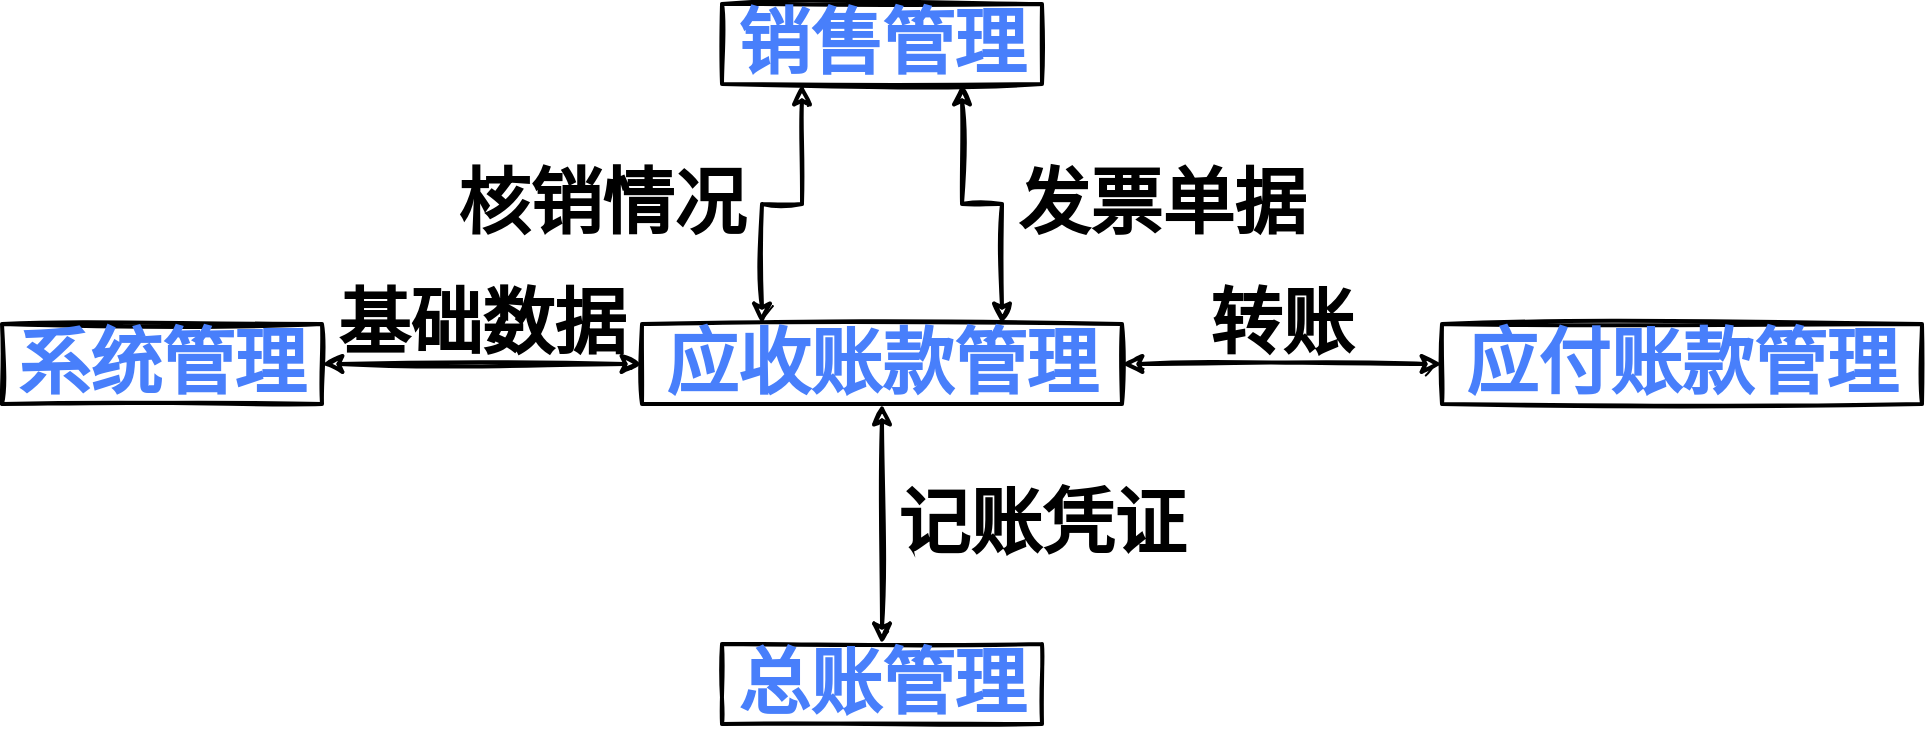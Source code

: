 <mxfile version="17.4.2" type="device"><diagram id="gOBXfugAxexAI73Qu6qp" name="Page-1"><mxGraphModel dx="1106" dy="997" grid="1" gridSize="10" guides="1" tooltips="1" connect="1" arrows="1" fold="1" page="1" pageScale="1" pageWidth="1600" pageHeight="900" math="0" shadow="0"><root><mxCell id="0"/><mxCell id="1" parent="0"/><mxCell id="A_tJatzyJncYoo4Zxg_Y-17" value="" style="group" vertex="1" connectable="0" parent="1"><mxGeometry x="80" y="40" width="960" height="360" as="geometry"/></mxCell><mxCell id="A_tJatzyJncYoo4Zxg_Y-1" value="系统管理" style="rounded=0;whiteSpace=wrap;html=1;sketch=1;fontFamily=FZJingLeiS-R-GB;fontSize=36;fontColor=#487FFB;strokeWidth=2;fillColor=none;fontStyle=1" vertex="1" parent="A_tJatzyJncYoo4Zxg_Y-17"><mxGeometry y="160" width="160" height="40" as="geometry"/></mxCell><mxCell id="A_tJatzyJncYoo4Zxg_Y-2" value="&lt;b&gt;&lt;font style=&quot;font-size: 36px&quot; face=&quot;FZJingLeiS-R-GB&quot;&gt;记账凭证&lt;br&gt;&lt;/font&gt;&lt;/b&gt;" style="text;html=1;strokeColor=none;fillColor=none;align=center;verticalAlign=middle;whiteSpace=wrap;rounded=0;" vertex="1" parent="A_tJatzyJncYoo4Zxg_Y-17"><mxGeometry x="440" y="240" width="160" height="40" as="geometry"/></mxCell><mxCell id="A_tJatzyJncYoo4Zxg_Y-3" value="应收账款管理" style="rounded=0;whiteSpace=wrap;html=1;sketch=1;fontFamily=FZJingLeiS-R-GB;fontSize=36;fontColor=#487FFB;strokeWidth=2;fillColor=none;fontStyle=1" vertex="1" parent="A_tJatzyJncYoo4Zxg_Y-17"><mxGeometry x="320" y="160" width="240" height="40" as="geometry"/></mxCell><mxCell id="A_tJatzyJncYoo4Zxg_Y-10" style="edgeStyle=orthogonalEdgeStyle;rounded=0;sketch=1;orthogonalLoop=1;jettySize=auto;html=1;exitX=1;exitY=0.5;exitDx=0;exitDy=0;entryX=0;entryY=0.5;entryDx=0;entryDy=0;fontFamily=FZJingLeiS-R-GB;fontSize=36;startArrow=classic;startFill=1;strokeWidth=2;" edge="1" parent="A_tJatzyJncYoo4Zxg_Y-17" source="A_tJatzyJncYoo4Zxg_Y-1" target="A_tJatzyJncYoo4Zxg_Y-3"><mxGeometry relative="1" as="geometry"/></mxCell><mxCell id="A_tJatzyJncYoo4Zxg_Y-4" value="总账管理" style="rounded=0;whiteSpace=wrap;html=1;sketch=1;fontFamily=FZJingLeiS-R-GB;fontSize=36;fontColor=#487FFB;strokeWidth=2;fillColor=none;fontStyle=1" vertex="1" parent="A_tJatzyJncYoo4Zxg_Y-17"><mxGeometry x="360" y="320" width="160" height="40" as="geometry"/></mxCell><mxCell id="A_tJatzyJncYoo4Zxg_Y-12" style="edgeStyle=orthogonalEdgeStyle;rounded=0;sketch=1;orthogonalLoop=1;jettySize=auto;html=1;exitX=0.5;exitY=1;exitDx=0;exitDy=0;entryX=0.5;entryY=0;entryDx=0;entryDy=0;fontFamily=FZJingLeiS-R-GB;fontSize=36;startArrow=classic;startFill=1;strokeWidth=2;" edge="1" parent="A_tJatzyJncYoo4Zxg_Y-17" source="A_tJatzyJncYoo4Zxg_Y-3" target="A_tJatzyJncYoo4Zxg_Y-4"><mxGeometry relative="1" as="geometry"/></mxCell><mxCell id="A_tJatzyJncYoo4Zxg_Y-8" style="edgeStyle=orthogonalEdgeStyle;rounded=0;orthogonalLoop=1;jettySize=auto;html=1;exitX=0.25;exitY=1;exitDx=0;exitDy=0;entryX=0.25;entryY=0;entryDx=0;entryDy=0;fontFamily=FZJingLeiS-R-GB;fontSize=36;strokeWidth=2;startArrow=classic;startFill=1;sketch=1;" edge="1" parent="A_tJatzyJncYoo4Zxg_Y-17" source="A_tJatzyJncYoo4Zxg_Y-5" target="A_tJatzyJncYoo4Zxg_Y-3"><mxGeometry relative="1" as="geometry"><Array as="points"><mxPoint x="400" y="100"/><mxPoint x="380" y="100"/></Array></mxGeometry></mxCell><mxCell id="A_tJatzyJncYoo4Zxg_Y-9" style="edgeStyle=orthogonalEdgeStyle;rounded=0;sketch=1;orthogonalLoop=1;jettySize=auto;html=1;exitX=0.75;exitY=1;exitDx=0;exitDy=0;entryX=0.75;entryY=0;entryDx=0;entryDy=0;fontFamily=FZJingLeiS-R-GB;fontSize=36;startArrow=classic;startFill=1;strokeWidth=2;" edge="1" parent="A_tJatzyJncYoo4Zxg_Y-17" source="A_tJatzyJncYoo4Zxg_Y-5" target="A_tJatzyJncYoo4Zxg_Y-3"><mxGeometry relative="1" as="geometry"/></mxCell><mxCell id="A_tJatzyJncYoo4Zxg_Y-5" value="销售管理" style="rounded=0;whiteSpace=wrap;html=1;sketch=1;fontFamily=FZJingLeiS-R-GB;fontSize=36;fontColor=#487FFB;strokeWidth=2;fillColor=none;fontStyle=1" vertex="1" parent="A_tJatzyJncYoo4Zxg_Y-17"><mxGeometry x="360" width="160" height="40" as="geometry"/></mxCell><mxCell id="A_tJatzyJncYoo4Zxg_Y-7" value="应付账款管理" style="rounded=0;whiteSpace=wrap;html=1;sketch=1;fontFamily=FZJingLeiS-R-GB;fontSize=36;fontColor=#487FFB;strokeWidth=2;fillColor=none;fontStyle=1" vertex="1" parent="A_tJatzyJncYoo4Zxg_Y-17"><mxGeometry x="720" y="160" width="240" height="40" as="geometry"/></mxCell><mxCell id="A_tJatzyJncYoo4Zxg_Y-11" style="edgeStyle=orthogonalEdgeStyle;rounded=0;sketch=1;orthogonalLoop=1;jettySize=auto;html=1;exitX=1;exitY=0.5;exitDx=0;exitDy=0;fontFamily=FZJingLeiS-R-GB;fontSize=36;startArrow=classic;startFill=1;strokeWidth=2;" edge="1" parent="A_tJatzyJncYoo4Zxg_Y-17" source="A_tJatzyJncYoo4Zxg_Y-3" target="A_tJatzyJncYoo4Zxg_Y-7"><mxGeometry relative="1" as="geometry"/></mxCell><mxCell id="A_tJatzyJncYoo4Zxg_Y-13" value="&lt;b&gt;&lt;font style=&quot;font-size: 36px&quot; face=&quot;FZJingLeiS-R-GB&quot;&gt;核销情况&lt;br&gt;&lt;/font&gt;&lt;/b&gt;" style="text;html=1;strokeColor=none;fillColor=none;align=center;verticalAlign=middle;whiteSpace=wrap;rounded=0;" vertex="1" parent="A_tJatzyJncYoo4Zxg_Y-17"><mxGeometry x="220" y="80" width="160" height="40" as="geometry"/></mxCell><mxCell id="A_tJatzyJncYoo4Zxg_Y-14" value="&lt;b&gt;&lt;font style=&quot;font-size: 36px&quot; face=&quot;FZJingLeiS-R-GB&quot;&gt;发票单据&lt;br&gt;&lt;/font&gt;&lt;/b&gt;" style="text;html=1;strokeColor=none;fillColor=none;align=center;verticalAlign=middle;whiteSpace=wrap;rounded=0;" vertex="1" parent="A_tJatzyJncYoo4Zxg_Y-17"><mxGeometry x="500" y="80" width="160" height="40" as="geometry"/></mxCell><mxCell id="A_tJatzyJncYoo4Zxg_Y-15" value="&lt;b&gt;&lt;font style=&quot;font-size: 36px&quot; face=&quot;FZJingLeiS-R-GB&quot;&gt;基础数据&lt;br&gt;&lt;/font&gt;&lt;/b&gt;" style="text;html=1;strokeColor=none;fillColor=none;align=center;verticalAlign=middle;whiteSpace=wrap;rounded=0;" vertex="1" parent="A_tJatzyJncYoo4Zxg_Y-17"><mxGeometry x="160" y="140" width="160" height="40" as="geometry"/></mxCell><mxCell id="A_tJatzyJncYoo4Zxg_Y-16" value="&lt;b&gt;&lt;font style=&quot;font-size: 36px&quot; face=&quot;FZJingLeiS-R-GB&quot;&gt;转账&lt;br&gt;&lt;/font&gt;&lt;/b&gt;" style="text;html=1;strokeColor=none;fillColor=none;align=center;verticalAlign=middle;whiteSpace=wrap;rounded=0;" vertex="1" parent="A_tJatzyJncYoo4Zxg_Y-17"><mxGeometry x="560" y="140" width="160" height="40" as="geometry"/></mxCell></root></mxGraphModel></diagram></mxfile>